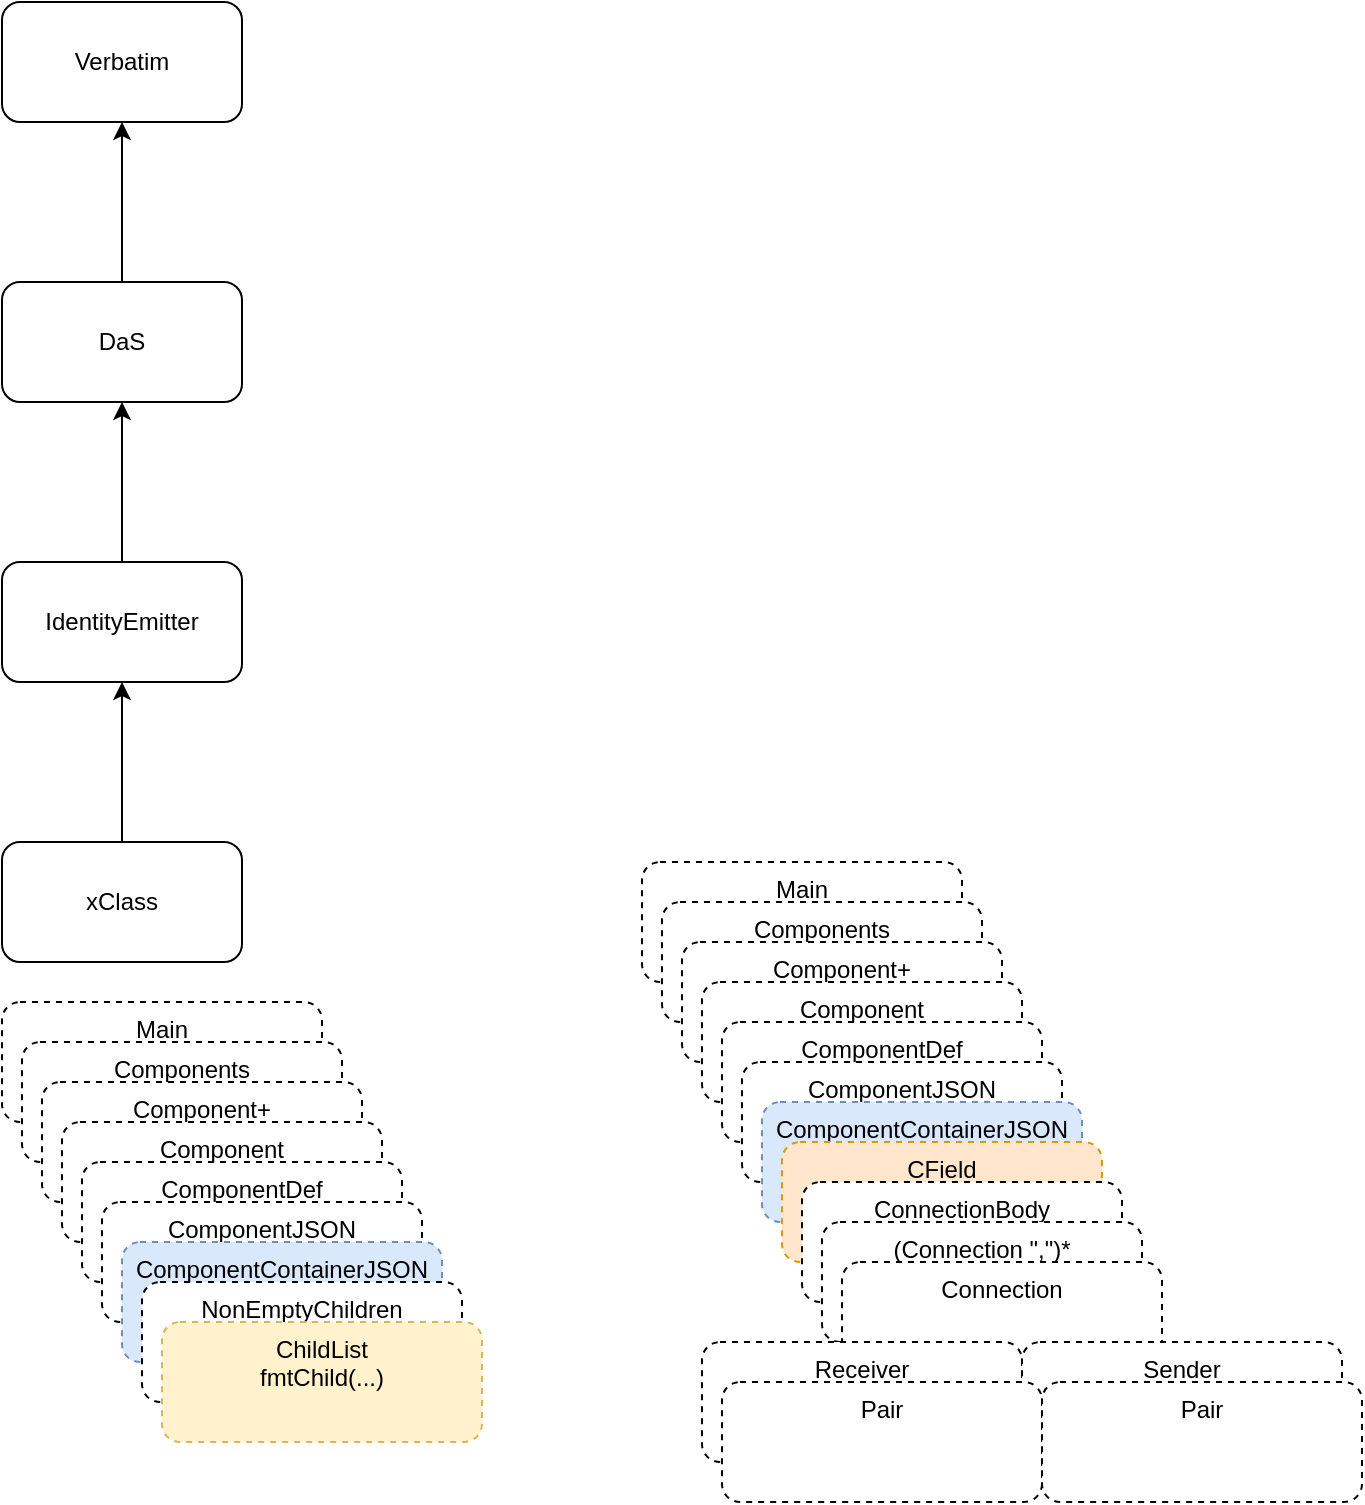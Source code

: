 <mxfile version="14.6.13" type="device"><diagram id="YblhyiF2YshL25ufqcID" name="Page-1"><mxGraphModel dx="1106" dy="776" grid="1" gridSize="10" guides="1" tooltips="1" connect="1" arrows="1" fold="1" page="1" pageScale="1" pageWidth="1100" pageHeight="850" math="0" shadow="0"><root><mxCell id="0"/><mxCell id="1" parent="0"/><mxCell id="uCKnFrl2gASu_i231a3P-18" value="Main" style="rounded=1;whiteSpace=wrap;html=1;dashed=1;verticalAlign=top;" vertex="1" parent="1"><mxGeometry x="440" y="520" width="160" height="60" as="geometry"/></mxCell><mxCell id="uCKnFrl2gASu_i231a3P-19" value="Components" style="rounded=1;whiteSpace=wrap;html=1;dashed=1;verticalAlign=top;" vertex="1" parent="1"><mxGeometry x="450" y="540" width="160" height="60" as="geometry"/></mxCell><mxCell id="uCKnFrl2gASu_i231a3P-16" value="Component+" style="rounded=1;whiteSpace=wrap;html=1;dashed=1;verticalAlign=top;" vertex="1" parent="1"><mxGeometry x="460" y="560" width="160" height="60" as="geometry"/></mxCell><mxCell id="uCKnFrl2gASu_i231a3P-15" value="Component" style="rounded=1;whiteSpace=wrap;html=1;dashed=1;verticalAlign=top;" vertex="1" parent="1"><mxGeometry x="470" y="580" width="160" height="60" as="geometry"/></mxCell><mxCell id="uCKnFrl2gASu_i231a3P-14" value="ComponentDef" style="rounded=1;whiteSpace=wrap;html=1;dashed=1;verticalAlign=top;" vertex="1" parent="1"><mxGeometry x="480" y="600" width="160" height="60" as="geometry"/></mxCell><mxCell id="uCKnFrl2gASu_i231a3P-13" value="ComponentJSON" style="rounded=1;whiteSpace=wrap;html=1;dashed=1;verticalAlign=top;" vertex="1" parent="1"><mxGeometry x="490" y="620" width="160" height="60" as="geometry"/></mxCell><mxCell id="uCKnFrl2gASu_i231a3P-12" value="ComponentContainerJSON" style="rounded=1;whiteSpace=wrap;html=1;dashed=1;verticalAlign=top;fillColor=#dae8fc;strokeColor=#6c8ebf;" vertex="1" parent="1"><mxGeometry x="500" y="640" width="160" height="60" as="geometry"/></mxCell><mxCell id="uCKnFrl2gASu_i231a3P-11" value="NonEmptyChildren" style="rounded=1;whiteSpace=wrap;html=1;dashed=1;verticalAlign=top;" vertex="1" parent="1"><mxGeometry x="510" y="660" width="160" height="60" as="geometry"/></mxCell><mxCell id="uCKnFrl2gASu_i231a3P-6" style="edgeStyle=orthogonalEdgeStyle;rounded=0;orthogonalLoop=1;jettySize=auto;html=1;exitX=0.5;exitY=0;exitDx=0;exitDy=0;entryX=0.5;entryY=1;entryDx=0;entryDy=0;" edge="1" parent="1" source="uCKnFrl2gASu_i231a3P-1" target="uCKnFrl2gASu_i231a3P-3"><mxGeometry relative="1" as="geometry"/></mxCell><mxCell id="uCKnFrl2gASu_i231a3P-1" value="IdentityEmitter" style="rounded=1;whiteSpace=wrap;html=1;" vertex="1" parent="1"><mxGeometry x="440" y="300" width="120" height="60" as="geometry"/></mxCell><mxCell id="uCKnFrl2gASu_i231a3P-7" style="edgeStyle=orthogonalEdgeStyle;rounded=0;orthogonalLoop=1;jettySize=auto;html=1;exitX=0.5;exitY=0;exitDx=0;exitDy=0;entryX=0.5;entryY=1;entryDx=0;entryDy=0;" edge="1" parent="1" source="uCKnFrl2gASu_i231a3P-2" target="uCKnFrl2gASu_i231a3P-1"><mxGeometry relative="1" as="geometry"/></mxCell><mxCell id="uCKnFrl2gASu_i231a3P-2" value="xClass" style="rounded=1;whiteSpace=wrap;html=1;" vertex="1" parent="1"><mxGeometry x="440" y="440" width="120" height="60" as="geometry"/></mxCell><mxCell id="uCKnFrl2gASu_i231a3P-5" style="edgeStyle=orthogonalEdgeStyle;rounded=0;orthogonalLoop=1;jettySize=auto;html=1;exitX=0.5;exitY=0;exitDx=0;exitDy=0;entryX=0.5;entryY=1;entryDx=0;entryDy=0;" edge="1" parent="1" source="uCKnFrl2gASu_i231a3P-3" target="uCKnFrl2gASu_i231a3P-4"><mxGeometry relative="1" as="geometry"/></mxCell><mxCell id="uCKnFrl2gASu_i231a3P-3" value="DaS" style="rounded=1;whiteSpace=wrap;html=1;" vertex="1" parent="1"><mxGeometry x="440" y="160" width="120" height="60" as="geometry"/></mxCell><mxCell id="uCKnFrl2gASu_i231a3P-4" value="Verbatim" style="rounded=1;whiteSpace=wrap;html=1;" vertex="1" parent="1"><mxGeometry x="440" y="20" width="120" height="60" as="geometry"/></mxCell><mxCell id="uCKnFrl2gASu_i231a3P-8" value="ChildList&lt;br&gt;fmtChild(...)" style="rounded=1;whiteSpace=wrap;html=1;dashed=1;verticalAlign=top;fillColor=#fff2cc;strokeColor=#d6b656;" vertex="1" parent="1"><mxGeometry x="520" y="680" width="160" height="60" as="geometry"/></mxCell><mxCell id="uCKnFrl2gASu_i231a3P-20" value="Main" style="rounded=1;whiteSpace=wrap;html=1;dashed=1;verticalAlign=top;" vertex="1" parent="1"><mxGeometry x="760" y="450" width="160" height="60" as="geometry"/></mxCell><mxCell id="uCKnFrl2gASu_i231a3P-21" value="Components" style="rounded=1;whiteSpace=wrap;html=1;dashed=1;verticalAlign=top;" vertex="1" parent="1"><mxGeometry x="770" y="470" width="160" height="60" as="geometry"/></mxCell><mxCell id="uCKnFrl2gASu_i231a3P-22" value="Component+" style="rounded=1;whiteSpace=wrap;html=1;dashed=1;verticalAlign=top;" vertex="1" parent="1"><mxGeometry x="780" y="490" width="160" height="60" as="geometry"/></mxCell><mxCell id="uCKnFrl2gASu_i231a3P-23" value="Component" style="rounded=1;whiteSpace=wrap;html=1;dashed=1;verticalAlign=top;" vertex="1" parent="1"><mxGeometry x="790" y="510" width="160" height="60" as="geometry"/></mxCell><mxCell id="uCKnFrl2gASu_i231a3P-24" value="ComponentDef" style="rounded=1;whiteSpace=wrap;html=1;dashed=1;verticalAlign=top;" vertex="1" parent="1"><mxGeometry x="800" y="530" width="160" height="60" as="geometry"/></mxCell><mxCell id="uCKnFrl2gASu_i231a3P-25" value="ComponentJSON" style="rounded=1;whiteSpace=wrap;html=1;dashed=1;verticalAlign=top;" vertex="1" parent="1"><mxGeometry x="810" y="550" width="160" height="60" as="geometry"/></mxCell><mxCell id="uCKnFrl2gASu_i231a3P-26" value="ComponentContainerJSON" style="rounded=1;whiteSpace=wrap;html=1;dashed=1;verticalAlign=top;fillColor=#dae8fc;strokeColor=#6c8ebf;" vertex="1" parent="1"><mxGeometry x="820" y="570" width="160" height="60" as="geometry"/></mxCell><mxCell id="uCKnFrl2gASu_i231a3P-27" value="CField&lt;br&gt;fmtConnections (...)" style="rounded=1;whiteSpace=wrap;html=1;dashed=1;verticalAlign=top;fillColor=#ffe6cc;strokeColor=#d79b00;" vertex="1" parent="1"><mxGeometry x="830" y="590" width="160" height="60" as="geometry"/></mxCell><mxCell id="uCKnFrl2gASu_i231a3P-28" value="ConnectionBody" style="rounded=1;whiteSpace=wrap;html=1;dashed=1;verticalAlign=top;" vertex="1" parent="1"><mxGeometry x="840" y="610" width="160" height="60" as="geometry"/></mxCell><mxCell id="uCKnFrl2gASu_i231a3P-29" value="(Connection &quot;,&quot;)*" style="rounded=1;whiteSpace=wrap;html=1;dashed=1;verticalAlign=top;" vertex="1" parent="1"><mxGeometry x="850" y="630" width="160" height="60" as="geometry"/></mxCell><mxCell id="uCKnFrl2gASu_i231a3P-30" value="Connection" style="rounded=1;whiteSpace=wrap;html=1;dashed=1;verticalAlign=top;" vertex="1" parent="1"><mxGeometry x="860" y="650" width="160" height="60" as="geometry"/></mxCell><mxCell id="uCKnFrl2gASu_i231a3P-31" value="Receiver" style="rounded=1;whiteSpace=wrap;html=1;dashed=1;verticalAlign=top;" vertex="1" parent="1"><mxGeometry x="790" y="690" width="160" height="60" as="geometry"/></mxCell><mxCell id="uCKnFrl2gASu_i231a3P-32" value="Sender" style="rounded=1;whiteSpace=wrap;html=1;dashed=1;verticalAlign=top;" vertex="1" parent="1"><mxGeometry x="950" y="690" width="160" height="60" as="geometry"/></mxCell><mxCell id="uCKnFrl2gASu_i231a3P-33" value="Pair" style="rounded=1;whiteSpace=wrap;html=1;dashed=1;verticalAlign=top;" vertex="1" parent="1"><mxGeometry x="800" y="710" width="160" height="60" as="geometry"/></mxCell><mxCell id="uCKnFrl2gASu_i231a3P-34" value="Pair" style="rounded=1;whiteSpace=wrap;html=1;dashed=1;verticalAlign=top;" vertex="1" parent="1"><mxGeometry x="960" y="710" width="160" height="60" as="geometry"/></mxCell></root></mxGraphModel></diagram></mxfile>